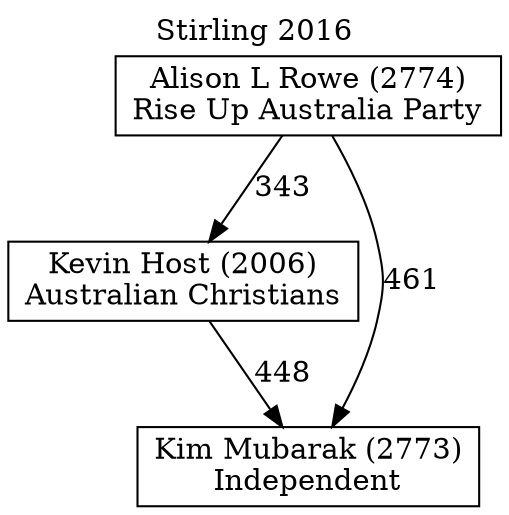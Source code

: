 // House preference flow
digraph "Kim Mubarak (2773)_Stirling_2016" {
	graph [label="Stirling 2016" labelloc=t mclimit=10]
	node [shape=box]
	"Alison L Rowe (2774)" [label="Alison L Rowe (2774)
Rise Up Australia Party"]
	"Kevin Host (2006)" [label="Kevin Host (2006)
Australian Christians"]
	"Kim Mubarak (2773)" [label="Kim Mubarak (2773)
Independent"]
	"Alison L Rowe (2774)" -> "Kevin Host (2006)" [label=343]
	"Alison L Rowe (2774)" -> "Kim Mubarak (2773)" [label=461]
	"Kevin Host (2006)" -> "Kim Mubarak (2773)" [label=448]
}
